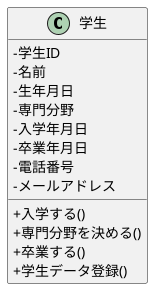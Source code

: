 @startuml
skinparam classAttributeIconSize 0
class 学生 {
 -学生ID
 -名前
 -生年月日
 -専門分野
 -入学年月日
 -卒業年月日
 -電話番号
 -メールアドレス
 +入学する()
 +専門分野を決める()
 +卒業する()
 'シーケンス図を基に追加
 +学生データ登録()
}

@enduml
